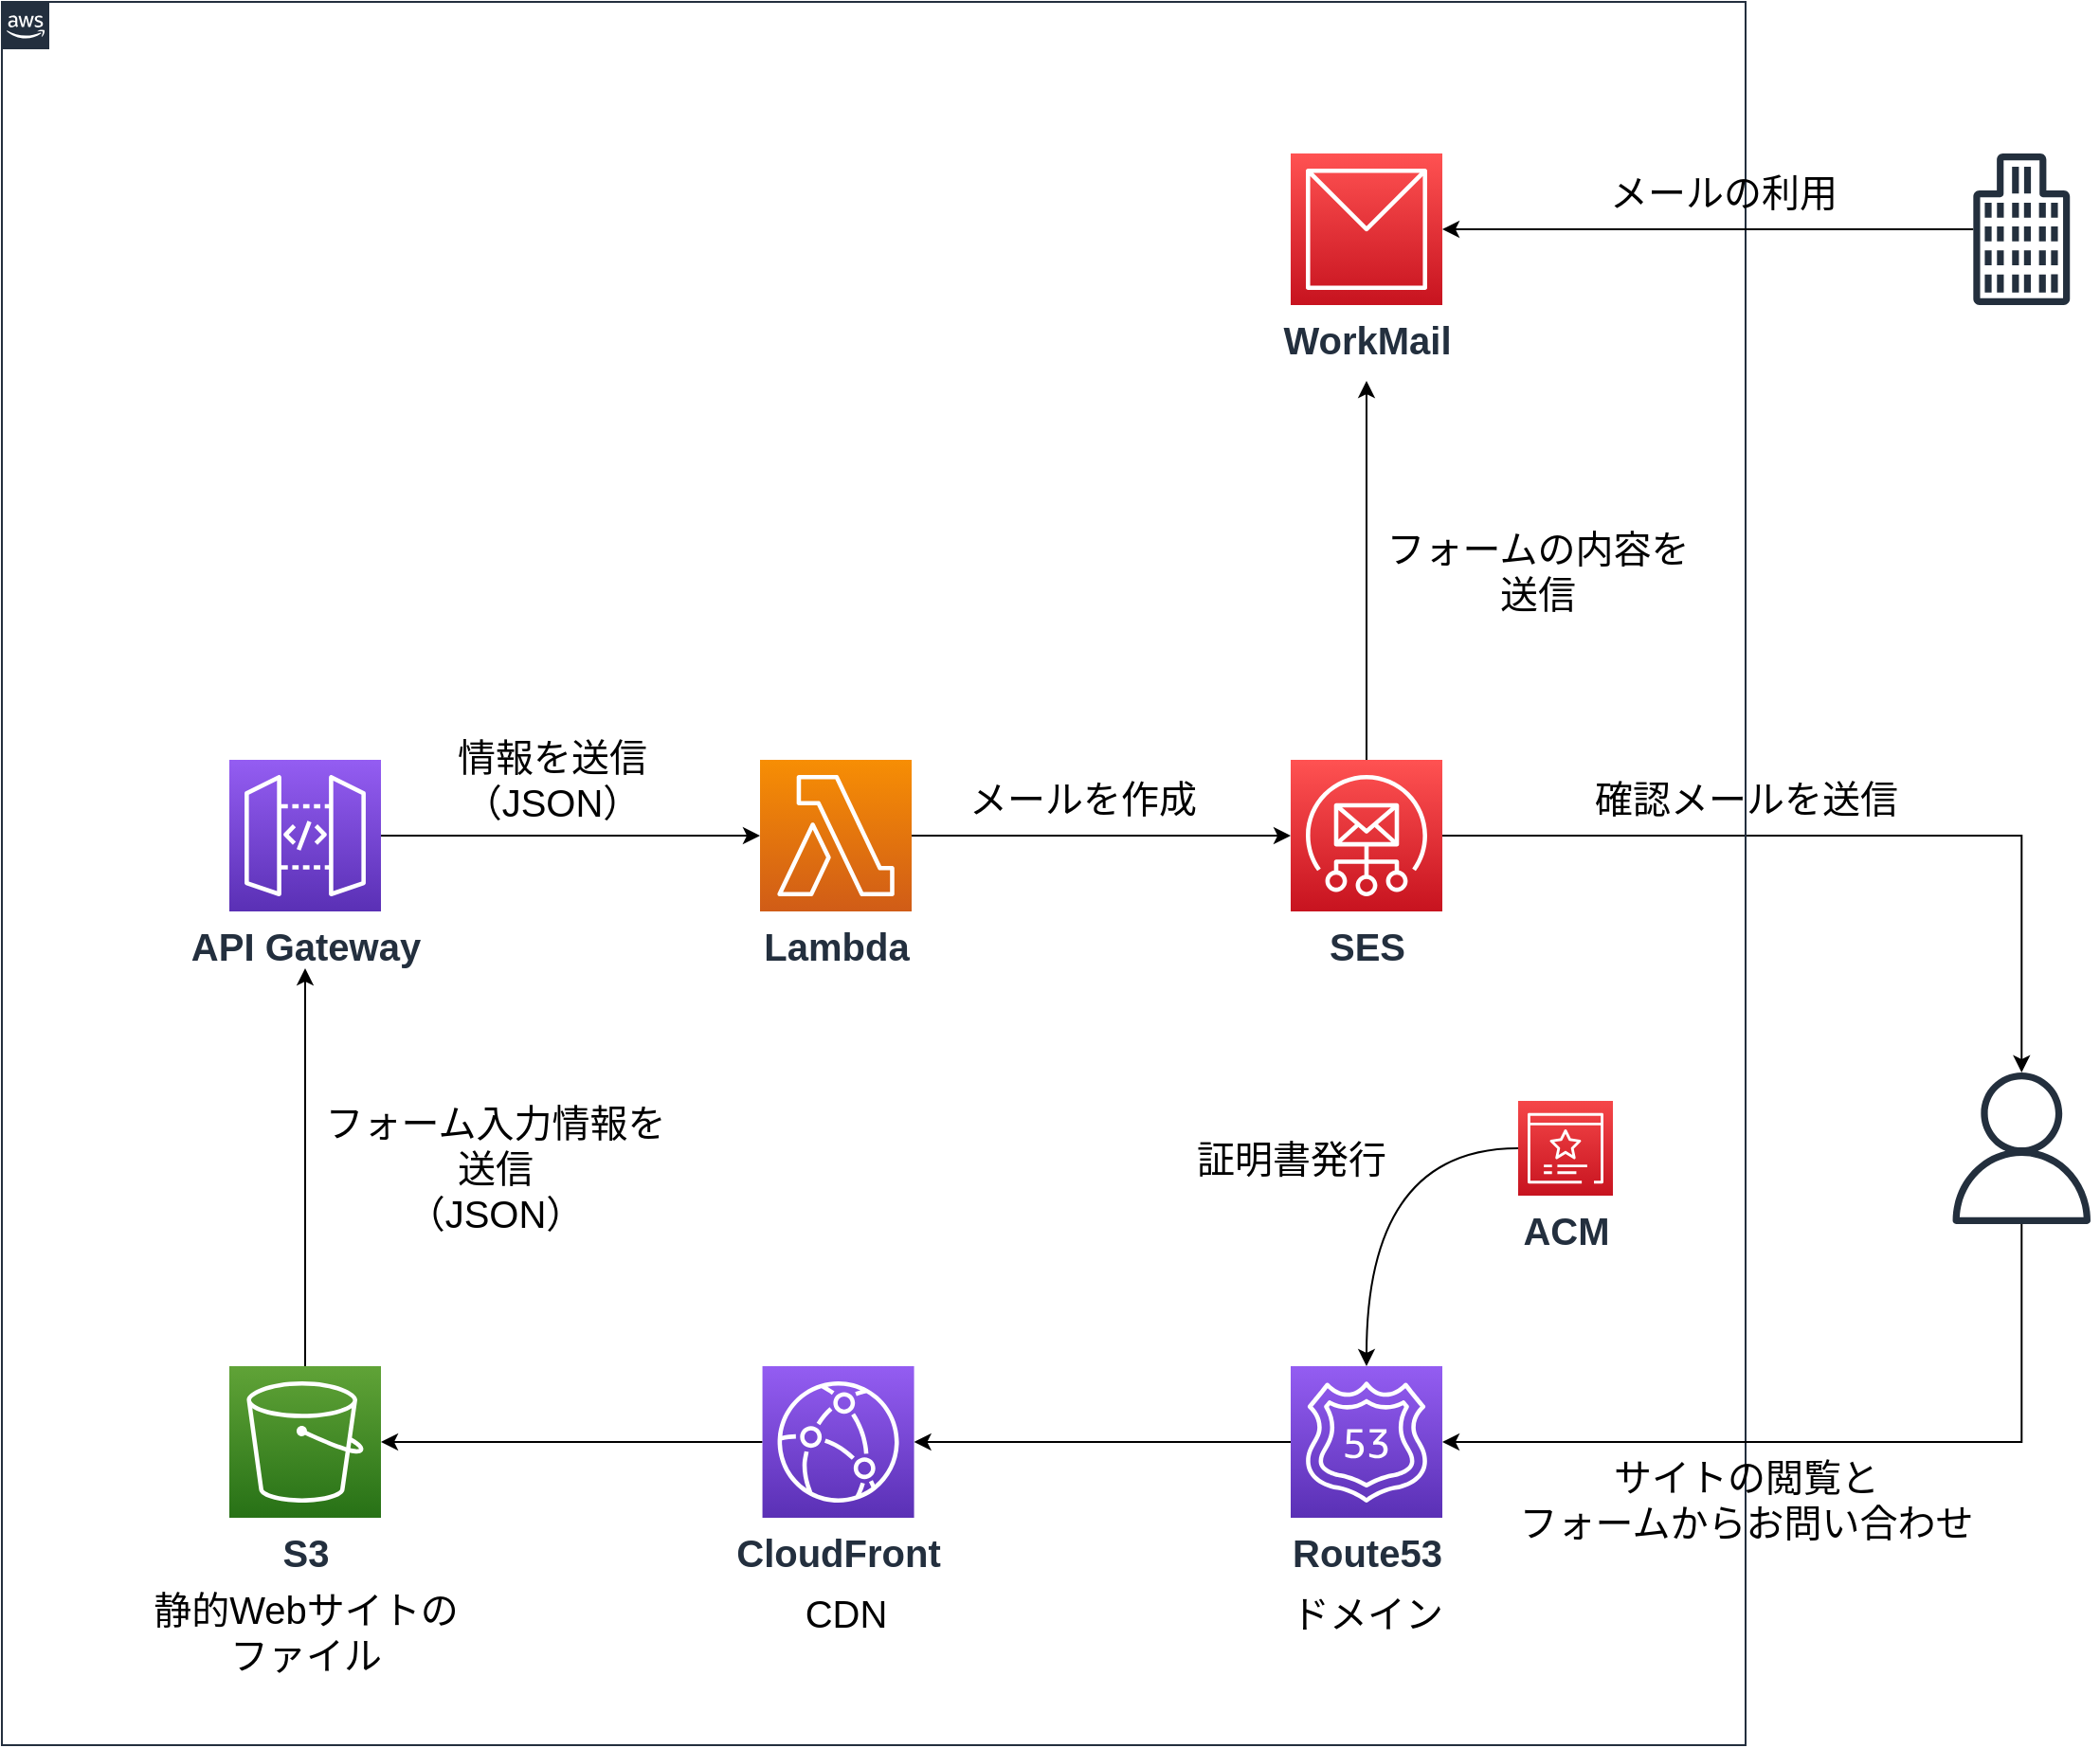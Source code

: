 <mxfile version="20.3.0" type="device"><diagram id="Ht1M8jgEwFfnCIfOTk4-" name="Page-1"><mxGraphModel dx="1107" dy="-756" grid="1" gridSize="10" guides="1" tooltips="1" connect="1" arrows="1" fold="1" page="0" pageScale="1" pageWidth="1169" pageHeight="827" math="0" shadow="0"><root><mxCell id="0"/><mxCell id="1" parent="0"/><mxCell id="BqM_0spRlrbTkel3LzUg-15" style="edgeStyle=orthogonalEdgeStyle;rounded=0;orthogonalLoop=1;jettySize=auto;html=1;exitX=1;exitY=0.5;exitDx=0;exitDy=0;exitPerimeter=0;fontSize=20;" parent="1" source="BqM_0spRlrbTkel3LzUg-2" target="BqM_0spRlrbTkel3LzUg-4" edge="1"><mxGeometry relative="1" as="geometry"/></mxCell><mxCell id="BqM_0spRlrbTkel3LzUg-2" value="Lambda" style="sketch=0;points=[[0,0,0],[0.25,0,0],[0.5,0,0],[0.75,0,0],[1,0,0],[0,1,0],[0.25,1,0],[0.5,1,0],[0.75,1,0],[1,1,0],[0,0.25,0],[0,0.5,0],[0,0.75,0],[1,0.25,0],[1,0.5,0],[1,0.75,0]];outlineConnect=0;fontColor=#232F3E;gradientColor=#F78E04;gradientDirection=north;fillColor=#D05C17;strokeColor=#ffffff;dashed=0;verticalLabelPosition=bottom;verticalAlign=top;align=center;html=1;fontSize=20;fontStyle=1;aspect=fixed;shape=mxgraph.aws4.resourceIcon;resIcon=mxgraph.aws4.lambda;strokeWidth=3;" parent="1" vertex="1"><mxGeometry x="760.0" y="2160" width="80" height="80" as="geometry"/></mxCell><mxCell id="BqM_0spRlrbTkel3LzUg-9" style="edgeStyle=orthogonalEdgeStyle;rounded=0;orthogonalLoop=1;jettySize=auto;html=1;exitX=1;exitY=0.5;exitDx=0;exitDy=0;exitPerimeter=0;entryX=0;entryY=0.5;entryDx=0;entryDy=0;entryPerimeter=0;fontSize=20;" parent="1" source="BqM_0spRlrbTkel3LzUg-3" target="BqM_0spRlrbTkel3LzUg-2" edge="1"><mxGeometry relative="1" as="geometry"/></mxCell><mxCell id="BqM_0spRlrbTkel3LzUg-3" value="API Gateway" style="sketch=0;points=[[0,0,0],[0.25,0,0],[0.5,0,0],[0.75,0,0],[1,0,0],[0,1,0],[0.25,1,0],[0.5,1,0],[0.75,1,0],[1,1,0],[0,0.25,0],[0,0.5,0],[0,0.75,0],[1,0.25,0],[1,0.5,0],[1,0.75,0]];outlineConnect=0;fontColor=#232F3E;gradientColor=#945DF2;gradientDirection=north;fillColor=#5A30B5;strokeColor=#ffffff;dashed=0;verticalLabelPosition=bottom;verticalAlign=top;align=center;html=1;fontSize=20;fontStyle=1;aspect=fixed;shape=mxgraph.aws4.resourceIcon;resIcon=mxgraph.aws4.api_gateway;" parent="1" vertex="1"><mxGeometry x="480" y="2160" width="80" height="80" as="geometry"/></mxCell><mxCell id="BqM_0spRlrbTkel3LzUg-14" style="edgeStyle=orthogonalEdgeStyle;rounded=0;orthogonalLoop=1;jettySize=auto;html=1;exitX=0.5;exitY=0;exitDx=0;exitDy=0;exitPerimeter=0;fontSize=20;" parent="1" source="BqM_0spRlrbTkel3LzUg-4" edge="1"><mxGeometry relative="1" as="geometry"><mxPoint x="1080" y="1960" as="targetPoint"/></mxGeometry></mxCell><mxCell id="BqM_0spRlrbTkel3LzUg-32" style="edgeStyle=orthogonalEdgeStyle;rounded=0;orthogonalLoop=1;jettySize=auto;html=1;exitX=1;exitY=0.5;exitDx=0;exitDy=0;exitPerimeter=0;fontSize=20;" parent="1" source="BqM_0spRlrbTkel3LzUg-4" target="BqM_0spRlrbTkel3LzUg-19" edge="1"><mxGeometry relative="1" as="geometry"/></mxCell><mxCell id="BqM_0spRlrbTkel3LzUg-4" value="SES" style="sketch=0;points=[[0,0,0],[0.25,0,0],[0.5,0,0],[0.75,0,0],[1,0,0],[0,1,0],[0.25,1,0],[0.5,1,0],[0.75,1,0],[1,1,0],[0,0.25,0],[0,0.5,0],[0,0.75,0],[1,0.25,0],[1,0.5,0],[1,0.75,0]];outlineConnect=0;fontColor=#232F3E;gradientColor=#FF5252;gradientDirection=north;fillColor=#C7131F;strokeColor=#ffffff;dashed=0;verticalLabelPosition=bottom;verticalAlign=top;align=center;html=1;fontSize=20;fontStyle=1;aspect=fixed;shape=mxgraph.aws4.resourceIcon;resIcon=mxgraph.aws4.simple_email_service;" parent="1" vertex="1"><mxGeometry x="1040" y="2160" width="80" height="80" as="geometry"/></mxCell><mxCell id="BqM_0spRlrbTkel3LzUg-5" value="WorkMail" style="sketch=0;points=[[0,0,0],[0.25,0,0],[0.5,0,0],[0.75,0,0],[1,0,0],[0,1,0],[0.25,1,0],[0.5,1,0],[0.75,1,0],[1,1,0],[0,0.25,0],[0,0.5,0],[0,0.75,0],[1,0.25,0],[1,0.5,0],[1,0.75,0]];outlineConnect=0;fontColor=#232F3E;gradientColor=#FF5252;gradientDirection=north;fillColor=#C7131F;strokeColor=#ffffff;dashed=0;verticalLabelPosition=bottom;verticalAlign=top;align=center;html=1;fontSize=20;fontStyle=1;aspect=fixed;shape=mxgraph.aws4.resourceIcon;resIcon=mxgraph.aws4.workmail;" parent="1" vertex="1"><mxGeometry x="1040" y="1840" width="80" height="80" as="geometry"/></mxCell><mxCell id="BqM_0spRlrbTkel3LzUg-11" style="edgeStyle=orthogonalEdgeStyle;rounded=0;orthogonalLoop=1;jettySize=auto;html=1;exitX=0;exitY=0.5;exitDx=0;exitDy=0;exitPerimeter=0;fontSize=20;" parent="1" source="BqM_0spRlrbTkel3LzUg-6" target="BqM_0spRlrbTkel3LzUg-7" edge="1"><mxGeometry relative="1" as="geometry"/></mxCell><mxCell id="BqM_0spRlrbTkel3LzUg-6" value="Route53" style="sketch=0;points=[[0,0,0],[0.25,0,0],[0.5,0,0],[0.75,0,0],[1,0,0],[0,1,0],[0.25,1,0],[0.5,1,0],[0.75,1,0],[1,1,0],[0,0.25,0],[0,0.5,0],[0,0.75,0],[1,0.25,0],[1,0.5,0],[1,0.75,0]];outlineConnect=0;fontColor=#232F3E;gradientColor=#945DF2;gradientDirection=north;fillColor=#5A30B5;strokeColor=#ffffff;dashed=0;verticalLabelPosition=bottom;verticalAlign=top;align=center;html=1;fontSize=20;fontStyle=1;aspect=fixed;shape=mxgraph.aws4.resourceIcon;resIcon=mxgraph.aws4.route_53;labelBackgroundColor=none;strokeWidth=3;" parent="1" vertex="1"><mxGeometry x="1040" y="2480" width="80" height="80" as="geometry"/></mxCell><mxCell id="BqM_0spRlrbTkel3LzUg-10" style="edgeStyle=orthogonalEdgeStyle;rounded=0;orthogonalLoop=1;jettySize=auto;html=1;exitX=0;exitY=0.5;exitDx=0;exitDy=0;exitPerimeter=0;fontSize=20;" parent="1" source="BqM_0spRlrbTkel3LzUg-7" target="BqM_0spRlrbTkel3LzUg-8" edge="1"><mxGeometry relative="1" as="geometry"/></mxCell><mxCell id="BqM_0spRlrbTkel3LzUg-7" value="CloudFront" style="sketch=0;points=[[0,0,0],[0.25,0,0],[0.5,0,0],[0.75,0,0],[1,0,0],[0,1,0],[0.25,1,0],[0.5,1,0],[0.75,1,0],[1,1,0],[0,0.25,0],[0,0.5,0],[0,0.75,0],[1,0.25,0],[1,0.5,0],[1,0.75,0]];outlineConnect=0;fontColor=#232F3E;gradientColor=#945DF2;gradientDirection=north;fillColor=#5A30B5;strokeColor=#ffffff;dashed=0;verticalLabelPosition=bottom;verticalAlign=top;align=center;html=1;fontSize=20;fontStyle=1;aspect=fixed;shape=mxgraph.aws4.resourceIcon;resIcon=mxgraph.aws4.cloudfront;strokeWidth=3;" parent="1" vertex="1"><mxGeometry x="761.28" y="2480" width="80" height="80" as="geometry"/></mxCell><mxCell id="BqM_0spRlrbTkel3LzUg-13" style="edgeStyle=orthogonalEdgeStyle;rounded=0;orthogonalLoop=1;jettySize=auto;html=1;exitX=0.5;exitY=0;exitDx=0;exitDy=0;exitPerimeter=0;fontSize=20;" parent="1" source="BqM_0spRlrbTkel3LzUg-8" edge="1"><mxGeometry relative="1" as="geometry"><mxPoint x="520" y="2270" as="targetPoint"/></mxGeometry></mxCell><mxCell id="BqM_0spRlrbTkel3LzUg-8" value="S3" style="sketch=0;points=[[0,0,0],[0.25,0,0],[0.5,0,0],[0.75,0,0],[1,0,0],[0,1,0],[0.25,1,0],[0.5,1,0],[0.75,1,0],[1,1,0],[0,0.25,0],[0,0.5,0],[0,0.75,0],[1,0.25,0],[1,0.5,0],[1,0.75,0]];outlineConnect=0;fontColor=#232F3E;gradientColor=#60A337;gradientDirection=north;fillColor=#277116;strokeColor=#ffffff;dashed=0;verticalLabelPosition=bottom;verticalAlign=top;align=center;html=1;fontSize=20;fontStyle=1;aspect=fixed;shape=mxgraph.aws4.resourceIcon;resIcon=mxgraph.aws4.s3;strokeWidth=3;" parent="1" vertex="1"><mxGeometry x="480" y="2480" width="80" height="80" as="geometry"/></mxCell><mxCell id="BqM_0spRlrbTkel3LzUg-16" style="edgeStyle=orthogonalEdgeStyle;orthogonalLoop=1;jettySize=auto;html=1;exitX=0;exitY=0.5;exitDx=0;exitDy=0;exitPerimeter=0;entryX=0.5;entryY=0;entryDx=0;entryDy=0;entryPerimeter=0;fontSize=20;curved=1;" parent="1" source="BqM_0spRlrbTkel3LzUg-12" target="BqM_0spRlrbTkel3LzUg-6" edge="1"><mxGeometry relative="1" as="geometry"/></mxCell><mxCell id="BqM_0spRlrbTkel3LzUg-12" value="ACM" style="sketch=0;points=[[0,0,0],[0.25,0,0],[0.5,0,0],[0.75,0,0],[1,0,0],[0,1,0],[0.25,1,0],[0.5,1,0],[0.75,1,0],[1,1,0],[0,0.25,0],[0,0.5,0],[0,0.75,0],[1,0.25,0],[1,0.5,0],[1,0.75,0]];outlineConnect=0;fontColor=#232F3E;gradientColor=#F54749;gradientDirection=north;fillColor=#C7131F;strokeColor=#ffffff;dashed=0;verticalLabelPosition=bottom;verticalAlign=top;align=center;html=1;fontSize=20;fontStyle=1;aspect=fixed;shape=mxgraph.aws4.resourceIcon;resIcon=mxgraph.aws4.certificate_manager_3;" parent="1" vertex="1"><mxGeometry x="1160" y="2340" width="50" height="50" as="geometry"/></mxCell><mxCell id="BqM_0spRlrbTkel3LzUg-17" value="" style="points=[[0,0],[0.25,0],[0.5,0],[0.75,0],[1,0],[1,0.25],[1,0.5],[1,0.75],[1,1],[0.75,1],[0.5,1],[0.25,1],[0,1],[0,0.75],[0,0.5],[0,0.25]];outlineConnect=0;gradientColor=none;html=1;whiteSpace=wrap;fontSize=12;fontStyle=0;container=0;pointerEvents=0;collapsible=0;recursiveResize=0;shape=mxgraph.aws4.group;grIcon=mxgraph.aws4.group_aws_cloud_alt;strokeColor=#232F3E;fillColor=none;verticalAlign=top;align=left;spacingLeft=30;fontColor=#232F3E;dashed=0;" parent="1" vertex="1"><mxGeometry x="360" y="1760" width="920" height="920" as="geometry"/></mxCell><mxCell id="BqM_0spRlrbTkel3LzUg-20" style="edgeStyle=orthogonalEdgeStyle;rounded=0;orthogonalLoop=1;jettySize=auto;html=1;entryX=1;entryY=0.5;entryDx=0;entryDy=0;entryPerimeter=0;fontSize=20;" parent="1" source="BqM_0spRlrbTkel3LzUg-18" target="BqM_0spRlrbTkel3LzUg-5" edge="1"><mxGeometry relative="1" as="geometry"/></mxCell><mxCell id="BqM_0spRlrbTkel3LzUg-18" value="" style="sketch=0;outlineConnect=0;fontColor=#232F3E;gradientColor=none;fillColor=#232F3D;strokeColor=none;dashed=0;verticalLabelPosition=bottom;verticalAlign=top;align=center;html=1;fontSize=12;fontStyle=0;aspect=fixed;pointerEvents=1;shape=mxgraph.aws4.office_building;" parent="1" vertex="1"><mxGeometry x="1400" y="1840" width="51.28" height="80" as="geometry"/></mxCell><mxCell id="BqM_0spRlrbTkel3LzUg-21" style="edgeStyle=orthogonalEdgeStyle;rounded=0;orthogonalLoop=1;jettySize=auto;html=1;entryX=1;entryY=0.5;entryDx=0;entryDy=0;entryPerimeter=0;fontSize=20;" parent="1" source="BqM_0spRlrbTkel3LzUg-19" target="BqM_0spRlrbTkel3LzUg-6" edge="1"><mxGeometry relative="1" as="geometry"><Array as="points"><mxPoint x="1426" y="2520"/></Array></mxGeometry></mxCell><mxCell id="BqM_0spRlrbTkel3LzUg-19" value="" style="sketch=0;outlineConnect=0;fontColor=#232F3E;gradientColor=none;fillColor=#232F3D;strokeColor=none;dashed=0;verticalLabelPosition=bottom;verticalAlign=top;align=center;html=1;fontSize=12;fontStyle=0;aspect=fixed;pointerEvents=1;shape=mxgraph.aws4.user;" parent="1" vertex="1"><mxGeometry x="1385.64" y="2325" width="80" height="80" as="geometry"/></mxCell><mxCell id="BqM_0spRlrbTkel3LzUg-23" value="メールの利用" style="text;html=1;align=center;verticalAlign=middle;resizable=0;points=[];autosize=1;strokeColor=none;fillColor=none;fontSize=20;" parent="1" vertex="1"><mxGeometry x="1198.4" y="1840" width="140" height="40" as="geometry"/></mxCell><mxCell id="BqM_0spRlrbTkel3LzUg-24" value="サイトの閲覧と&lt;br&gt;フォームからお問い合わせ" style="text;html=1;align=center;verticalAlign=middle;resizable=0;points=[];autosize=1;strokeColor=none;fillColor=none;fontSize=20;" parent="1" vertex="1"><mxGeometry x="1150" y="2520" width="260" height="60" as="geometry"/></mxCell><mxCell id="BqM_0spRlrbTkel3LzUg-25" value="証明書発行" style="text;html=1;align=center;verticalAlign=middle;resizable=0;points=[];autosize=1;strokeColor=none;fillColor=none;fontSize=20;" parent="1" vertex="1"><mxGeometry x="980" y="2350" width="120" height="40" as="geometry"/></mxCell><mxCell id="BqM_0spRlrbTkel3LzUg-26" value="フォーム入力情報を&lt;br&gt;送信&lt;br&gt;（JSON）" style="text;html=1;align=center;verticalAlign=middle;resizable=0;points=[];autosize=1;strokeColor=none;fillColor=none;fontSize=20;" parent="1" vertex="1"><mxGeometry x="520" y="2330" width="200" height="90" as="geometry"/></mxCell><mxCell id="BqM_0spRlrbTkel3LzUg-27" value="情報を送信&lt;br&gt;（JSON）" style="text;html=1;align=center;verticalAlign=middle;resizable=0;points=[];autosize=1;strokeColor=none;fillColor=none;fontSize=20;" parent="1" vertex="1"><mxGeometry x="590" y="2140" width="120" height="60" as="geometry"/></mxCell><mxCell id="BqM_0spRlrbTkel3LzUg-28" value="メールを作成" style="text;html=1;align=center;verticalAlign=middle;resizable=0;points=[];autosize=1;strokeColor=none;fillColor=none;fontSize=20;" parent="1" vertex="1"><mxGeometry x="860" y="2160" width="140" height="40" as="geometry"/></mxCell><mxCell id="BqM_0spRlrbTkel3LzUg-29" value="静的Webサイトの&lt;br&gt;ファイル" style="text;html=1;align=center;verticalAlign=middle;resizable=0;points=[];autosize=1;strokeColor=none;fillColor=none;fontSize=20;" parent="1" vertex="1"><mxGeometry x="430" y="2590" width="180" height="60" as="geometry"/></mxCell><mxCell id="BqM_0spRlrbTkel3LzUg-30" value="CDN" style="text;html=1;align=center;verticalAlign=middle;resizable=0;points=[];autosize=1;strokeColor=none;fillColor=none;fontSize=20;" parent="1" vertex="1"><mxGeometry x="770" y="2590" width="70" height="40" as="geometry"/></mxCell><mxCell id="BqM_0spRlrbTkel3LzUg-31" value="ドメイン" style="text;html=1;align=center;verticalAlign=middle;resizable=0;points=[];autosize=1;strokeColor=none;fillColor=none;fontSize=20;" parent="1" vertex="1"><mxGeometry x="1030" y="2590" width="100" height="40" as="geometry"/></mxCell><mxCell id="BqM_0spRlrbTkel3LzUg-33" value="確認メールを送信" style="text;html=1;align=center;verticalAlign=middle;resizable=0;points=[];autosize=1;strokeColor=none;fillColor=none;fontSize=20;" parent="1" vertex="1"><mxGeometry x="1190" y="2160" width="180" height="40" as="geometry"/></mxCell><mxCell id="BqM_0spRlrbTkel3LzUg-34" value="フォームの内容を&lt;br&gt;送信" style="text;html=1;align=center;verticalAlign=middle;resizable=0;points=[];autosize=1;strokeColor=none;fillColor=none;fontSize=20;" parent="1" vertex="1"><mxGeometry x="1080" y="2030" width="180" height="60" as="geometry"/></mxCell></root></mxGraphModel></diagram></mxfile>